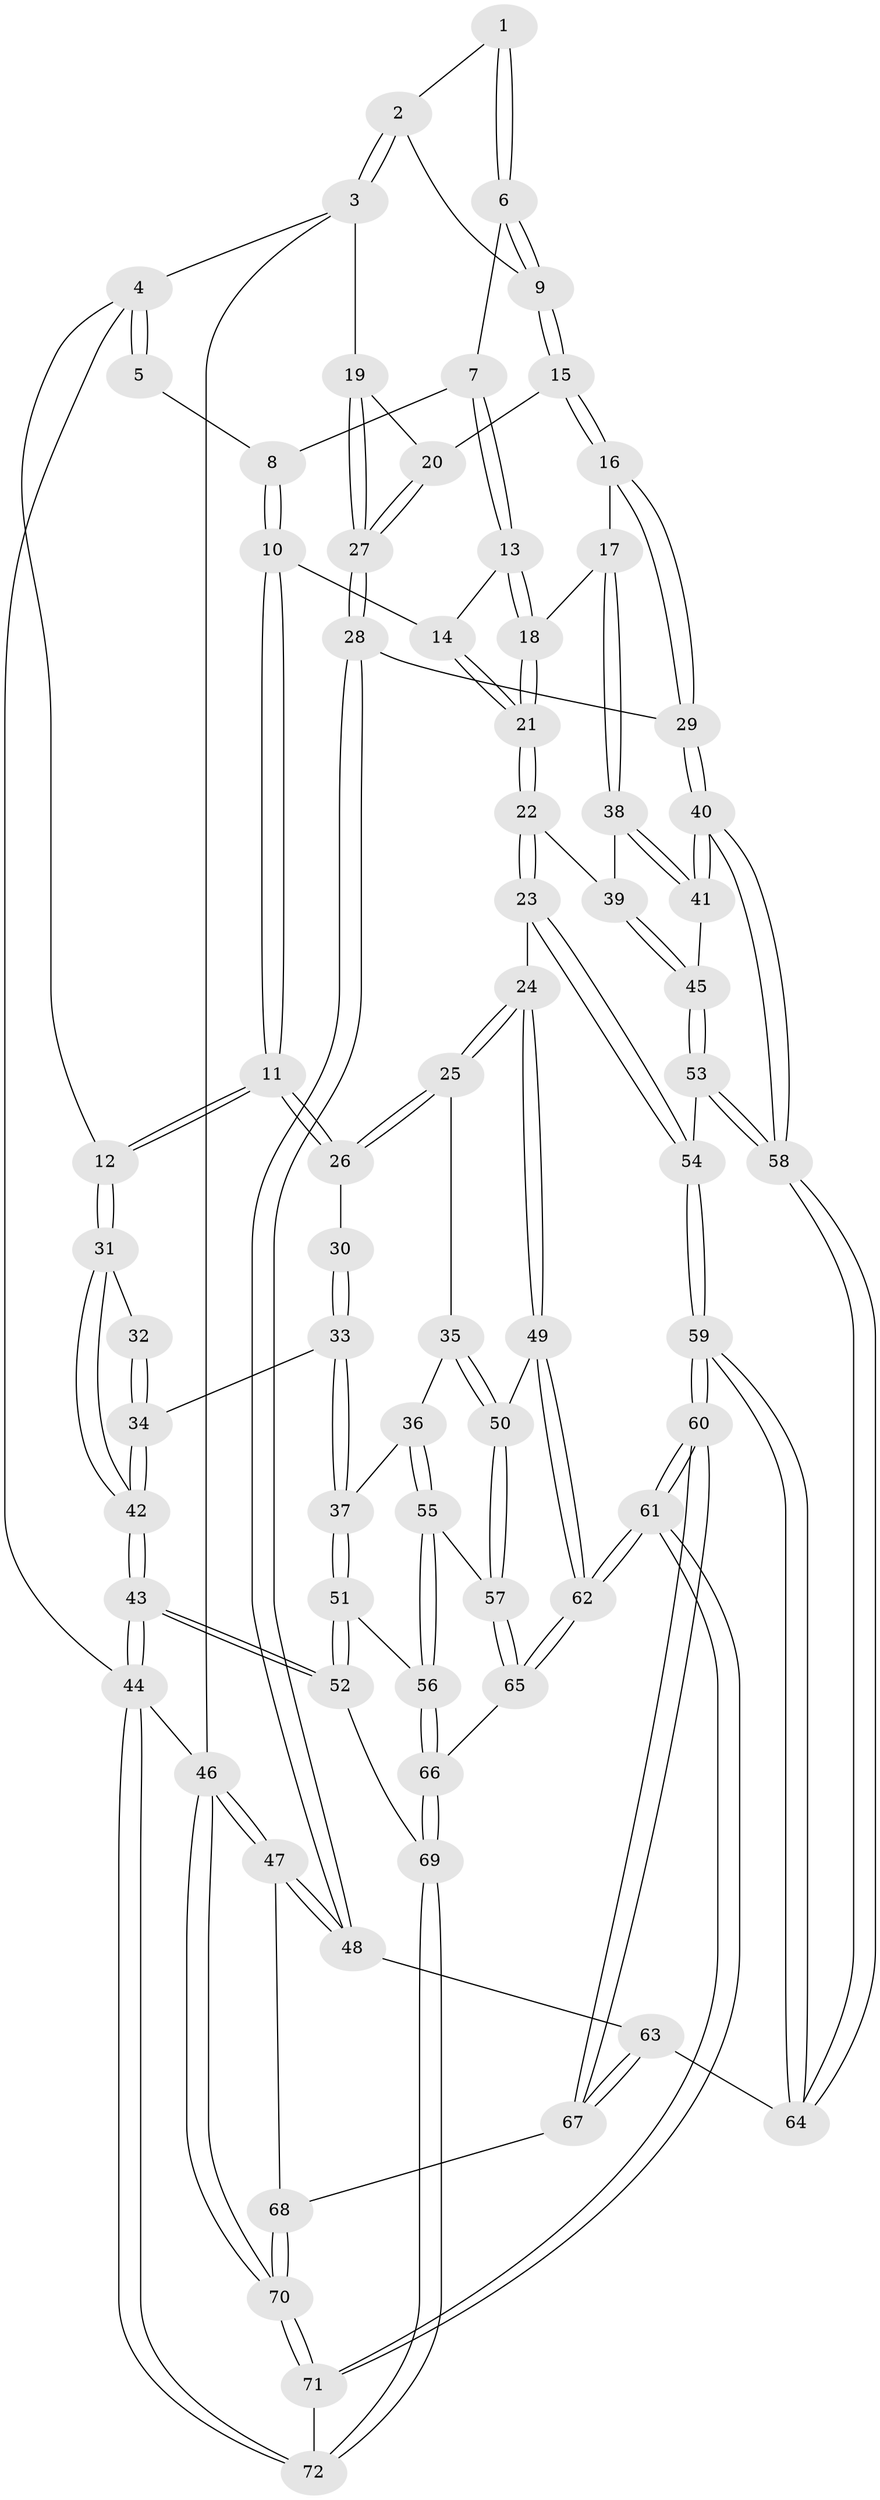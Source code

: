 // Generated by graph-tools (version 1.1) at 2025/27/03/09/25 03:27:14]
// undirected, 72 vertices, 177 edges
graph export_dot {
graph [start="1"]
  node [color=gray90,style=filled];
  1 [pos="+0.7523582525263905+0"];
  2 [pos="+1+0"];
  3 [pos="+1+0"];
  4 [pos="+0+0"];
  5 [pos="+0.2610123588605716+0"];
  6 [pos="+0.6162125378920625+0.10120161799900902"];
  7 [pos="+0.5691292902325956+0.12146899504652685"];
  8 [pos="+0.380312638241068+0.026552210871704018"];
  9 [pos="+0.7534785788173309+0.1994671443566447"];
  10 [pos="+0.35395854919142644+0.22694913852562093"];
  11 [pos="+0.271545078419776+0.2784051182042046"];
  12 [pos="+0+0"];
  13 [pos="+0.5518604393830268+0.18002110513204678"];
  14 [pos="+0.4607305838362195+0.27009450747872565"];
  15 [pos="+0.7757199649281843+0.2674923955789468"];
  16 [pos="+0.7568979129948721+0.3163032698437311"];
  17 [pos="+0.7409755389172467+0.32410220973210724"];
  18 [pos="+0.6498344745896396+0.3167916312192577"];
  19 [pos="+1+0"];
  20 [pos="+0.7981468906294338+0.26112382231004266"];
  21 [pos="+0.5055203919458802+0.374354064049325"];
  22 [pos="+0.4907719995140945+0.4247150733498915"];
  23 [pos="+0.4506795098226287+0.4757725894235318"];
  24 [pos="+0.44408593641364397+0.48041270853618584"];
  25 [pos="+0.31609257813055025+0.4111808943496021"];
  26 [pos="+0.2612943909397368+0.3193209536587476"];
  27 [pos="+1+0.2537258792166415"];
  28 [pos="+1+0.3346084558220813"];
  29 [pos="+0.8616196009736825+0.42736037343845396"];
  30 [pos="+0.2071331286763974+0.3475660943338115"];
  31 [pos="+0+0"];
  32 [pos="+0.03373835046746215+0.2769095492015954"];
  33 [pos="+0.13514175688742658+0.42942231224764993"];
  34 [pos="+0.0921381803834679+0.41916858151691355"];
  35 [pos="+0.27504778639700705+0.4608690726396463"];
  36 [pos="+0.17859227571942704+0.5075954964563995"];
  37 [pos="+0.13941807934845096+0.4428249561122675"];
  38 [pos="+0.698499921626487+0.41923267708028616"];
  39 [pos="+0.575661056281852+0.44833413420586105"];
  40 [pos="+0.8508683720232157+0.5636341103240645"];
  41 [pos="+0.6938012558939127+0.47721650491013873"];
  42 [pos="+0+0.5329486607621718"];
  43 [pos="+0+0.7041553924343205"];
  44 [pos="+0+1"];
  45 [pos="+0.6571063309037332+0.5257119099809874"];
  46 [pos="+1+1"];
  47 [pos="+1+0.722971258091989"];
  48 [pos="+1+0.6164480931471634"];
  49 [pos="+0.41871693317945347+0.5777149381440255"];
  50 [pos="+0.2804549249173267+0.5715475087842327"];
  51 [pos="+0+0.681748863323622"];
  52 [pos="+0+0.698007090889155"];
  53 [pos="+0.649468631219532+0.558026460538194"];
  54 [pos="+0.6380682434118211+0.5730944340199337"];
  55 [pos="+0.1809178555071013+0.6005220585905586"];
  56 [pos="+0.020617062783671602+0.663272169731156"];
  57 [pos="+0.1874407612358504+0.6028898562591162"];
  58 [pos="+0.8539973423288928+0.5796911599573077"];
  59 [pos="+0.6161223747727779+0.7457426985024601"];
  60 [pos="+0.5990566170554238+0.771196603937894"];
  61 [pos="+0.5239315199503697+0.8196604891220806"];
  62 [pos="+0.46485156621992296+0.7855138960766391"];
  63 [pos="+0.9273784516575682+0.6464929692664457"];
  64 [pos="+0.8666591190888208+0.6074661401967286"];
  65 [pos="+0.32623791330976226+0.7993956290484693"];
  66 [pos="+0.31368619292833244+0.8067370125039375"];
  67 [pos="+0.8710603133564383+0.8385699932348987"];
  68 [pos="+0.871341068310035+0.8392360396217079"];
  69 [pos="+0.23438322506103967+0.8707206374848995"];
  70 [pos="+1+1"];
  71 [pos="+0.5801674402762602+1"];
  72 [pos="+0.051232107050279224+1"];
  1 -- 2;
  1 -- 6;
  1 -- 6;
  2 -- 3;
  2 -- 3;
  2 -- 9;
  3 -- 4;
  3 -- 19;
  3 -- 46;
  4 -- 5;
  4 -- 5;
  4 -- 12;
  4 -- 44;
  5 -- 8;
  6 -- 7;
  6 -- 9;
  6 -- 9;
  7 -- 8;
  7 -- 13;
  7 -- 13;
  8 -- 10;
  8 -- 10;
  9 -- 15;
  9 -- 15;
  10 -- 11;
  10 -- 11;
  10 -- 14;
  11 -- 12;
  11 -- 12;
  11 -- 26;
  11 -- 26;
  12 -- 31;
  12 -- 31;
  13 -- 14;
  13 -- 18;
  13 -- 18;
  14 -- 21;
  14 -- 21;
  15 -- 16;
  15 -- 16;
  15 -- 20;
  16 -- 17;
  16 -- 29;
  16 -- 29;
  17 -- 18;
  17 -- 38;
  17 -- 38;
  18 -- 21;
  18 -- 21;
  19 -- 20;
  19 -- 27;
  19 -- 27;
  20 -- 27;
  20 -- 27;
  21 -- 22;
  21 -- 22;
  22 -- 23;
  22 -- 23;
  22 -- 39;
  23 -- 24;
  23 -- 54;
  23 -- 54;
  24 -- 25;
  24 -- 25;
  24 -- 49;
  24 -- 49;
  25 -- 26;
  25 -- 26;
  25 -- 35;
  26 -- 30;
  27 -- 28;
  27 -- 28;
  28 -- 29;
  28 -- 48;
  28 -- 48;
  29 -- 40;
  29 -- 40;
  30 -- 33;
  30 -- 33;
  31 -- 32;
  31 -- 42;
  31 -- 42;
  32 -- 34;
  32 -- 34;
  33 -- 34;
  33 -- 37;
  33 -- 37;
  34 -- 42;
  34 -- 42;
  35 -- 36;
  35 -- 50;
  35 -- 50;
  36 -- 37;
  36 -- 55;
  36 -- 55;
  37 -- 51;
  37 -- 51;
  38 -- 39;
  38 -- 41;
  38 -- 41;
  39 -- 45;
  39 -- 45;
  40 -- 41;
  40 -- 41;
  40 -- 58;
  40 -- 58;
  41 -- 45;
  42 -- 43;
  42 -- 43;
  43 -- 44;
  43 -- 44;
  43 -- 52;
  43 -- 52;
  44 -- 72;
  44 -- 72;
  44 -- 46;
  45 -- 53;
  45 -- 53;
  46 -- 47;
  46 -- 47;
  46 -- 70;
  46 -- 70;
  47 -- 48;
  47 -- 48;
  47 -- 68;
  48 -- 63;
  49 -- 50;
  49 -- 62;
  49 -- 62;
  50 -- 57;
  50 -- 57;
  51 -- 52;
  51 -- 52;
  51 -- 56;
  52 -- 69;
  53 -- 54;
  53 -- 58;
  53 -- 58;
  54 -- 59;
  54 -- 59;
  55 -- 56;
  55 -- 56;
  55 -- 57;
  56 -- 66;
  56 -- 66;
  57 -- 65;
  57 -- 65;
  58 -- 64;
  58 -- 64;
  59 -- 60;
  59 -- 60;
  59 -- 64;
  59 -- 64;
  60 -- 61;
  60 -- 61;
  60 -- 67;
  60 -- 67;
  61 -- 62;
  61 -- 62;
  61 -- 71;
  61 -- 71;
  62 -- 65;
  62 -- 65;
  63 -- 64;
  63 -- 67;
  63 -- 67;
  65 -- 66;
  66 -- 69;
  66 -- 69;
  67 -- 68;
  68 -- 70;
  68 -- 70;
  69 -- 72;
  69 -- 72;
  70 -- 71;
  70 -- 71;
  71 -- 72;
}
